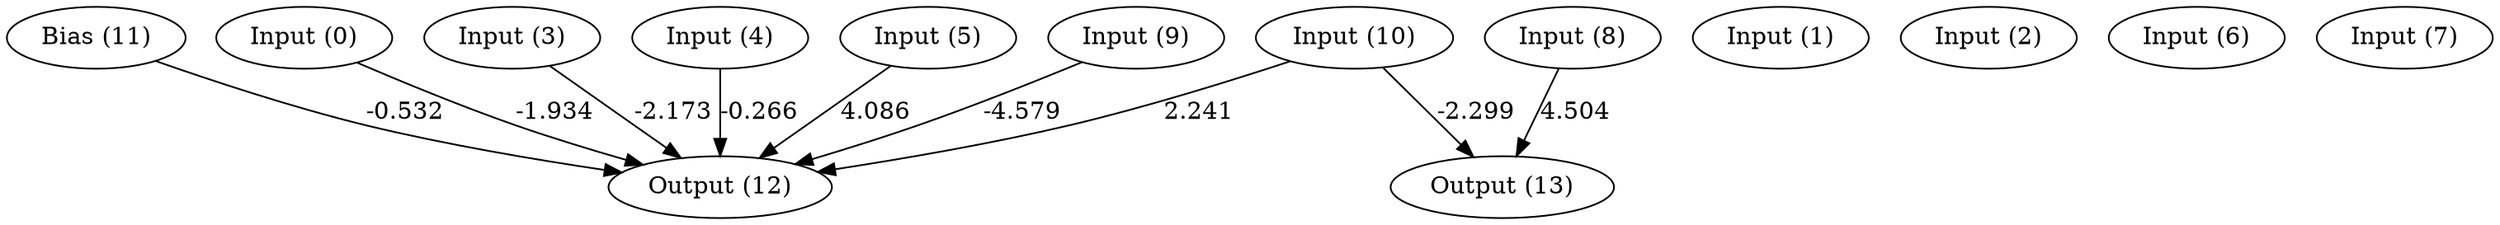 digraph G {
  11 [ label="Bias (11)" ];
  0 [ label="Input (0)" ];
  1 [ label="Input (1)" ];
  2 [ label="Input (2)" ];
  3 [ label="Input (3)" ];
  4 [ label="Input (4)" ];
  5 [ label="Input (5)" ];
  6 [ label="Input (6)" ];
  7 [ label="Input (7)" ];
  8 [ label="Input (8)" ];
  9 [ label="Input (9)" ];
  10 [ label="Input (10)" ];
  12 [ label="Output (12)" ];
  13 [ label="Output (13)" ];
  { rank=same 11 0 1 2 3 4 5 6 7 8 9 10 }
  { rank=same 12 13 }
  11 -> 12 [ label="-0.532" ];
  0 -> 12 [ label="-1.934" ];
  3 -> 12 [ label="-2.173" ];
  4 -> 12 [ label="-0.266" ];
  5 -> 12 [ label="4.086" ];
  8 -> 13 [ label="4.504" ];
  9 -> 12 [ label="-4.579" ];
  10 -> 12 [ label="2.241" ];
  10 -> 13 [ label="-2.299" ];
}
